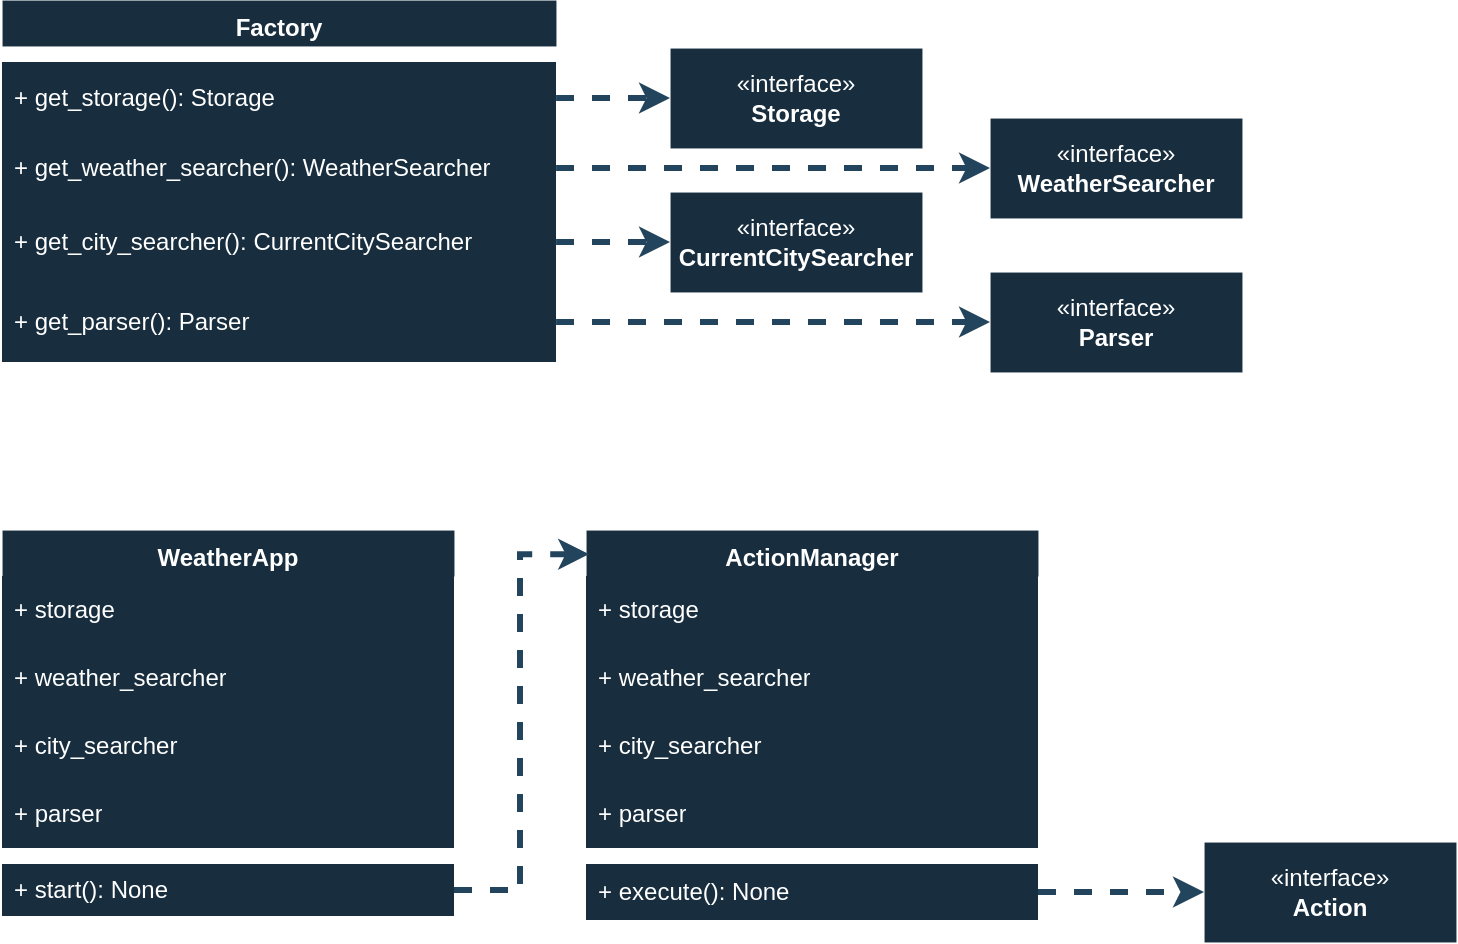 <mxfile version="22.1.18" type="github" pages="6">
  <diagram id="KuB1bS36A-H7sEzaAtx8" name="Classes_of_weather_app">
    <mxGraphModel dx="417" dy="943" grid="0" gridSize="10" guides="1" tooltips="1" connect="1" arrows="1" fold="1" page="0" pageScale="1" pageWidth="850" pageHeight="1100" math="0" shadow="0">
      <root>
        <mxCell id="0" />
        <mxCell id="1" parent="0" />
        <mxCell id="eSLVxl0qPu1PVSJZJWVA-12" value="WeatherApp" style="swimlane;fontStyle=1;align=center;verticalAlign=top;childLayout=stackLayout;horizontal=1;startSize=23;horizontalStack=0;resizeParent=1;resizeParentMax=0;resizeLast=0;collapsible=1;marginBottom=0;whiteSpace=wrap;html=1;labelBackgroundColor=none;fillColor=#182E3E;strokeColor=#FFFFFF;fontColor=#FFFFFF;strokeWidth=0;" parent="1" vertex="1">
          <mxGeometry x="1171" y="109" width="226" height="193" as="geometry" />
        </mxCell>
        <mxCell id="_VA2rDTQaevLmTOmm_wP-12" value="+ storage" style="text;strokeColor=none;fillColor=#182E3E;align=left;verticalAlign=middle;spacingLeft=4;spacingRight=4;overflow=hidden;rotatable=0;points=[[0,0.5],[1,0.5]];portConstraint=eastwest;whiteSpace=wrap;html=1;labelBackgroundColor=none;fontColor=#FFFFFF;" parent="eSLVxl0qPu1PVSJZJWVA-12" vertex="1">
          <mxGeometry y="23" width="226" height="34" as="geometry" />
        </mxCell>
        <mxCell id="_VA2rDTQaevLmTOmm_wP-15" value="+ weather_searcher" style="text;strokeColor=none;fillColor=#182E3E;align=left;verticalAlign=middle;spacingLeft=4;spacingRight=4;overflow=hidden;rotatable=0;points=[[0,0.5],[1,0.5]];portConstraint=eastwest;whiteSpace=wrap;html=1;labelBackgroundColor=none;fontColor=#FFFFFF;" parent="eSLVxl0qPu1PVSJZJWVA-12" vertex="1">
          <mxGeometry y="57" width="226" height="34" as="geometry" />
        </mxCell>
        <mxCell id="_VA2rDTQaevLmTOmm_wP-13" value="+ city_searcher" style="text;strokeColor=none;fillColor=#182E3E;align=left;verticalAlign=middle;spacingLeft=4;spacingRight=4;overflow=hidden;rotatable=0;points=[[0,0.5],[1,0.5]];portConstraint=eastwest;whiteSpace=wrap;html=1;labelBackgroundColor=none;fontColor=#FFFFFF;" parent="eSLVxl0qPu1PVSJZJWVA-12" vertex="1">
          <mxGeometry y="91" width="226" height="34" as="geometry" />
        </mxCell>
        <mxCell id="_VA2rDTQaevLmTOmm_wP-14" value="+ parser" style="text;strokeColor=none;fillColor=#182E3E;align=left;verticalAlign=middle;spacingLeft=4;spacingRight=4;overflow=hidden;rotatable=0;points=[[0,0.5],[1,0.5]];portConstraint=eastwest;whiteSpace=wrap;html=1;labelBackgroundColor=none;fontColor=#FFFFFF;" parent="eSLVxl0qPu1PVSJZJWVA-12" vertex="1">
          <mxGeometry y="125" width="226" height="34" as="geometry" />
        </mxCell>
        <mxCell id="eSLVxl0qPu1PVSJZJWVA-13" value="" style="line;strokeWidth=1;fillColor=#182E3E;align=left;verticalAlign=middle;spacingTop=-1;spacingLeft=3;spacingRight=3;rotatable=0;labelPosition=right;points=[];portConstraint=eastwest;strokeColor=#FFFFFF;labelBackgroundColor=none;fontColor=#FFFFFF;" parent="eSLVxl0qPu1PVSJZJWVA-12" vertex="1">
          <mxGeometry y="159" width="226" height="8" as="geometry" />
        </mxCell>
        <mxCell id="eSLVxl0qPu1PVSJZJWVA-15" value="+ start(): None" style="text;strokeColor=none;fillColor=#182E3E;align=left;verticalAlign=middle;spacingLeft=4;spacingRight=4;overflow=hidden;rotatable=0;points=[[0,0.5],[1,0.5]];portConstraint=eastwest;whiteSpace=wrap;html=1;labelBackgroundColor=none;fontColor=#FFFFFF;" parent="eSLVxl0qPu1PVSJZJWVA-12" vertex="1">
          <mxGeometry y="167" width="226" height="26" as="geometry" />
        </mxCell>
        <mxCell id="GuUx6wy-cn_m_5eSOaul-1" value="«interface»&lt;br&gt;&lt;b&gt;CurrentCitySearcher&lt;/b&gt;" style="html=1;whiteSpace=wrap;labelBackgroundColor=none;fillColor=#182E3E;strokeColor=#FFFFFF;fontColor=#FFFFFF;strokeWidth=0;" parent="1" vertex="1">
          <mxGeometry x="1505" y="-60" width="126" height="50" as="geometry" />
        </mxCell>
        <mxCell id="GuUx6wy-cn_m_5eSOaul-2" value="«interface»&lt;br&gt;&lt;b&gt;WeatherSearcher&lt;/b&gt;" style="html=1;whiteSpace=wrap;labelBackgroundColor=none;fillColor=#182E3E;strokeColor=#FFFFFF;fontColor=#FFFFFF;strokeWidth=0;" parent="1" vertex="1">
          <mxGeometry x="1665" y="-97" width="126" height="50" as="geometry" />
        </mxCell>
        <mxCell id="GuUx6wy-cn_m_5eSOaul-3" value="«interface»&lt;br&gt;&lt;b&gt;Storage&lt;/b&gt;" style="html=1;whiteSpace=wrap;labelBackgroundColor=none;fillColor=#182E3E;strokeColor=#FFFFFF;fontColor=#FFFFFF;strokeWidth=0;" parent="1" vertex="1">
          <mxGeometry x="1505" y="-132" width="126" height="50" as="geometry" />
        </mxCell>
        <mxCell id="GuUx6wy-cn_m_5eSOaul-16" style="edgeStyle=orthogonalEdgeStyle;rounded=0;orthogonalLoop=1;jettySize=auto;html=1;exitX=1;exitY=0.5;exitDx=0;exitDy=0;entryX=0;entryY=0.5;entryDx=0;entryDy=0;dashed=1;strokeWidth=3;strokeColor=#23445D;" parent="1" source="_VA2rDTQaevLmTOmm_wP-11" target="GuUx6wy-cn_m_5eSOaul-3" edge="1">
          <mxGeometry relative="1" as="geometry" />
        </mxCell>
        <mxCell id="GuUx6wy-cn_m_5eSOaul-17" style="edgeStyle=orthogonalEdgeStyle;rounded=0;orthogonalLoop=1;jettySize=auto;html=1;exitX=1;exitY=0.5;exitDx=0;exitDy=0;entryX=0;entryY=0.5;entryDx=0;entryDy=0;strokeColor=#23445D;dashed=1;strokeWidth=3;" parent="1" source="_VA2rDTQaevLmTOmm_wP-16" target="GuUx6wy-cn_m_5eSOaul-2" edge="1">
          <mxGeometry relative="1" as="geometry" />
        </mxCell>
        <mxCell id="A5em4rU-gxryMQRluAC--3" style="edgeStyle=orthogonalEdgeStyle;rounded=0;orthogonalLoop=1;jettySize=auto;html=1;exitX=1;exitY=0.5;exitDx=0;exitDy=0;entryX=0;entryY=0.5;entryDx=0;entryDy=0;dashed=1;strokeWidth=3;strokeColor=#23445D;" parent="1" source="_VA2rDTQaevLmTOmm_wP-19" target="A5em4rU-gxryMQRluAC--2" edge="1">
          <mxGeometry relative="1" as="geometry" />
        </mxCell>
        <mxCell id="GuUx6wy-cn_m_5eSOaul-7" value="ActionManager" style="swimlane;fontStyle=1;align=center;verticalAlign=top;childLayout=stackLayout;horizontal=1;startSize=23;horizontalStack=0;resizeParent=1;resizeParentMax=0;resizeLast=0;collapsible=1;marginBottom=0;whiteSpace=wrap;html=1;labelBackgroundColor=none;fillColor=#182E3E;strokeColor=#FFFFFF;fontColor=#FFFFFF;strokeWidth=0;" parent="1" vertex="1">
          <mxGeometry x="1463" y="109" width="226" height="195" as="geometry" />
        </mxCell>
        <mxCell id="GuUx6wy-cn_m_5eSOaul-8" value="+ storage" style="text;strokeColor=none;fillColor=#182E3E;align=left;verticalAlign=middle;spacingLeft=4;spacingRight=4;overflow=hidden;rotatable=0;points=[[0,0.5],[1,0.5]];portConstraint=eastwest;whiteSpace=wrap;html=1;labelBackgroundColor=none;fontColor=#FFFFFF;" parent="GuUx6wy-cn_m_5eSOaul-7" vertex="1">
          <mxGeometry y="23" width="226" height="34" as="geometry" />
        </mxCell>
        <mxCell id="GuUx6wy-cn_m_5eSOaul-9" value="+ weather_searcher" style="text;strokeColor=none;fillColor=#182E3E;align=left;verticalAlign=middle;spacingLeft=4;spacingRight=4;overflow=hidden;rotatable=0;points=[[0,0.5],[1,0.5]];portConstraint=eastwest;whiteSpace=wrap;html=1;labelBackgroundColor=none;fontColor=#FFFFFF;" parent="GuUx6wy-cn_m_5eSOaul-7" vertex="1">
          <mxGeometry y="57" width="226" height="34" as="geometry" />
        </mxCell>
        <mxCell id="GuUx6wy-cn_m_5eSOaul-10" value="+ city_searcher" style="text;strokeColor=none;fillColor=#182E3E;align=left;verticalAlign=middle;spacingLeft=4;spacingRight=4;overflow=hidden;rotatable=0;points=[[0,0.5],[1,0.5]];portConstraint=eastwest;whiteSpace=wrap;html=1;labelBackgroundColor=none;fontColor=#FFFFFF;" parent="GuUx6wy-cn_m_5eSOaul-7" vertex="1">
          <mxGeometry y="91" width="226" height="34" as="geometry" />
        </mxCell>
        <mxCell id="A5em4rU-gxryMQRluAC--1" value="+ parser" style="text;strokeColor=none;fillColor=#182E3E;align=left;verticalAlign=middle;spacingLeft=4;spacingRight=4;overflow=hidden;rotatable=0;points=[[0,0.5],[1,0.5]];portConstraint=eastwest;whiteSpace=wrap;html=1;labelBackgroundColor=none;fontColor=#FFFFFF;" parent="GuUx6wy-cn_m_5eSOaul-7" vertex="1">
          <mxGeometry y="125" width="226" height="34" as="geometry" />
        </mxCell>
        <mxCell id="GuUx6wy-cn_m_5eSOaul-12" value="" style="line;strokeWidth=1;fillColor=#182E3E;align=left;verticalAlign=middle;spacingTop=-1;spacingLeft=3;spacingRight=3;rotatable=0;labelPosition=right;points=[];portConstraint=eastwest;strokeColor=#FFFFFF;labelBackgroundColor=none;fontColor=#FFFFFF;" parent="GuUx6wy-cn_m_5eSOaul-7" vertex="1">
          <mxGeometry y="159" width="226" height="8" as="geometry" />
        </mxCell>
        <mxCell id="GuUx6wy-cn_m_5eSOaul-13" value="+ execute(): None" style="text;strokeColor=none;fillColor=#182E3E;align=left;verticalAlign=middle;spacingLeft=4;spacingRight=4;overflow=hidden;rotatable=0;points=[[0,0.5],[1,0.5]];portConstraint=eastwest;whiteSpace=wrap;html=1;labelBackgroundColor=none;fontColor=#FFFFFF;" parent="GuUx6wy-cn_m_5eSOaul-7" vertex="1">
          <mxGeometry y="167" width="226" height="28" as="geometry" />
        </mxCell>
        <mxCell id="GuUx6wy-cn_m_5eSOaul-14" style="edgeStyle=orthogonalEdgeStyle;rounded=0;orthogonalLoop=1;jettySize=auto;html=1;exitX=1;exitY=0.5;exitDx=0;exitDy=0;entryX=0.007;entryY=0.062;entryDx=0;entryDy=0;entryPerimeter=0;dashed=1;strokeWidth=3;strokeColor=#23445D;" parent="1" source="eSLVxl0qPu1PVSJZJWVA-15" target="GuUx6wy-cn_m_5eSOaul-7" edge="1">
          <mxGeometry relative="1" as="geometry">
            <mxPoint x="1397" y="149" as="sourcePoint" />
          </mxGeometry>
        </mxCell>
        <mxCell id="GuUx6wy-cn_m_5eSOaul-18" style="edgeStyle=orthogonalEdgeStyle;rounded=0;orthogonalLoop=1;jettySize=auto;html=1;exitX=1;exitY=0.5;exitDx=0;exitDy=0;entryX=0;entryY=0.5;entryDx=0;entryDy=0;strokeColor=#23445D;dashed=1;strokeWidth=3;" parent="1" source="_VA2rDTQaevLmTOmm_wP-17" target="GuUx6wy-cn_m_5eSOaul-1" edge="1">
          <mxGeometry relative="1" as="geometry" />
        </mxCell>
        <mxCell id="A5em4rU-gxryMQRluAC--2" value="«interface»&lt;br&gt;&lt;b&gt;Parser&lt;/b&gt;" style="html=1;whiteSpace=wrap;labelBackgroundColor=none;fillColor=#182E3E;strokeColor=#FFFFFF;fontColor=#FFFFFF;strokeWidth=0;" parent="1" vertex="1">
          <mxGeometry x="1665" y="-20" width="126" height="50" as="geometry" />
        </mxCell>
        <mxCell id="_VA2rDTQaevLmTOmm_wP-8" value="Factory" style="swimlane;fontStyle=1;align=center;verticalAlign=top;childLayout=stackLayout;horizontal=1;startSize=23;horizontalStack=0;resizeParent=1;resizeParentMax=0;resizeLast=0;collapsible=1;marginBottom=0;whiteSpace=wrap;html=1;labelBackgroundColor=none;fillColor=#182E3E;strokeColor=#FFFFFF;fontColor=#FFFFFF;strokeWidth=0;" parent="1" vertex="1">
          <mxGeometry x="1171" y="-156" width="277" height="181" as="geometry" />
        </mxCell>
        <mxCell id="_VA2rDTQaevLmTOmm_wP-10" value="" style="line;strokeWidth=1;fillColor=#182E3E;align=left;verticalAlign=middle;spacingTop=-1;spacingLeft=3;spacingRight=3;rotatable=0;labelPosition=right;points=[];portConstraint=eastwest;strokeColor=#FFFFFF;labelBackgroundColor=none;fontColor=#FFFFFF;" parent="_VA2rDTQaevLmTOmm_wP-8" vertex="1">
          <mxGeometry y="23" width="277" height="8" as="geometry" />
        </mxCell>
        <mxCell id="_VA2rDTQaevLmTOmm_wP-11" value="+ get_storage(): Storage" style="text;strokeColor=none;fillColor=#182E3E;align=left;verticalAlign=middle;spacingLeft=4;spacingRight=4;overflow=hidden;rotatable=0;points=[[0,0.5],[1,0.5]];portConstraint=eastwest;whiteSpace=wrap;html=1;labelBackgroundColor=none;fontColor=#FFFFFF;" parent="_VA2rDTQaevLmTOmm_wP-8" vertex="1">
          <mxGeometry y="31" width="277" height="36" as="geometry" />
        </mxCell>
        <mxCell id="_VA2rDTQaevLmTOmm_wP-16" value="+ get_weather_searcher(): WeatherSearcher" style="text;strokeColor=none;fillColor=#182E3E;align=left;verticalAlign=middle;spacingLeft=4;spacingRight=4;overflow=hidden;rotatable=0;points=[[0,0.5],[1,0.5]];portConstraint=eastwest;whiteSpace=wrap;html=1;labelBackgroundColor=none;fontColor=#FFFFFF;" parent="_VA2rDTQaevLmTOmm_wP-8" vertex="1">
          <mxGeometry y="67" width="277" height="34" as="geometry" />
        </mxCell>
        <mxCell id="_VA2rDTQaevLmTOmm_wP-17" value="+ get_city_searcher():&amp;nbsp;&lt;span style=&quot;border-color: var(--border-color); text-align: center;&quot;&gt;CurrentCitySearcher&lt;/span&gt;" style="text;strokeColor=none;fillColor=#182E3E;align=left;verticalAlign=middle;spacingLeft=4;spacingRight=4;overflow=hidden;rotatable=0;points=[[0,0.5],[1,0.5]];portConstraint=eastwest;whiteSpace=wrap;html=1;labelBackgroundColor=none;fontColor=#FFFFFF;" parent="_VA2rDTQaevLmTOmm_wP-8" vertex="1">
          <mxGeometry y="101" width="277" height="40" as="geometry" />
        </mxCell>
        <mxCell id="_VA2rDTQaevLmTOmm_wP-19" value="+ get_parser(): Parser" style="text;strokeColor=none;fillColor=#182E3E;align=left;verticalAlign=middle;spacingLeft=4;spacingRight=4;overflow=hidden;rotatable=0;points=[[0,0.5],[1,0.5]];portConstraint=eastwest;whiteSpace=wrap;html=1;labelBackgroundColor=none;fontColor=#FFFFFF;" parent="_VA2rDTQaevLmTOmm_wP-8" vertex="1">
          <mxGeometry y="141" width="277" height="40" as="geometry" />
        </mxCell>
        <mxCell id="_VA2rDTQaevLmTOmm_wP-38" value="«interface»&lt;br&gt;&lt;b&gt;Action&lt;br&gt;&lt;/b&gt;" style="html=1;whiteSpace=wrap;labelBackgroundColor=none;fillColor=#182E3E;strokeColor=#FFFFFF;fontColor=#FFFFFF;strokeWidth=0;" parent="1" vertex="1">
          <mxGeometry x="1772" y="265" width="126" height="50" as="geometry" />
        </mxCell>
        <mxCell id="_VA2rDTQaevLmTOmm_wP-39" style="edgeStyle=orthogonalEdgeStyle;rounded=0;orthogonalLoop=1;jettySize=auto;html=1;exitX=1;exitY=0.5;exitDx=0;exitDy=0;entryX=0;entryY=0.5;entryDx=0;entryDy=0;strokeWidth=3;dashed=1;strokeColor=#23445D;" parent="1" source="GuUx6wy-cn_m_5eSOaul-13" target="_VA2rDTQaevLmTOmm_wP-38" edge="1">
          <mxGeometry relative="1" as="geometry" />
        </mxCell>
      </root>
    </mxGraphModel>
  </diagram>
  <diagram id="hnt1h5bakD2cPd0NnXvq" name="Interface &lt;Storage&gt;">
    <mxGraphModel dx="695" dy="310" grid="0" gridSize="10" guides="1" tooltips="1" connect="1" arrows="1" fold="1" page="0" pageScale="1" pageWidth="850" pageHeight="1100" background="none" math="0" shadow="0">
      <root>
        <mxCell id="0" />
        <mxCell id="1" parent="0" />
        <mxCell id="kvtTt2-w8_LF4s69XJZH-1" value="«interface»&lt;br&gt;&lt;b&gt;Storage&lt;/b&gt;" style="html=1;whiteSpace=wrap;labelBackgroundColor=none;fillColor=#182E3E;strokeColor=#FFFFFF;fontColor=#FFFFFF;strokeWidth=0;" parent="1" vertex="1">
          <mxGeometry x="433" y="160" width="110" height="50" as="geometry" />
        </mxCell>
        <mxCell id="kvtTt2-w8_LF4s69XJZH-2" style="edgeStyle=orthogonalEdgeStyle;rounded=0;orthogonalLoop=1;jettySize=auto;html=1;exitX=0.5;exitY=0;exitDx=0;exitDy=0;entryX=0;entryY=0.5;entryDx=0;entryDy=0;endArrow=classic;endFill=1;dashed=1;labelBackgroundColor=none;strokeColor=#23445D;fontColor=default;strokeWidth=3;" parent="1" source="kvtTt2-w8_LF4s69XJZH-3" target="kvtTt2-w8_LF4s69XJZH-1" edge="1">
          <mxGeometry relative="1" as="geometry" />
        </mxCell>
        <mxCell id="kvtTt2-w8_LF4s69XJZH-3" value="JsonStorage" style="swimlane;fontStyle=1;align=center;verticalAlign=top;childLayout=stackLayout;horizontal=1;startSize=26;horizontalStack=0;resizeParent=1;resizeParentMax=0;resizeLast=0;collapsible=1;marginBottom=0;whiteSpace=wrap;html=1;labelBackgroundColor=none;fillColor=#182E3E;strokeColor=#FFFFFF;fontColor=#FFFFFF;strokeWidth=0;" parent="1" vertex="1">
          <mxGeometry x="310" y="260" width="160" height="112" as="geometry" />
        </mxCell>
        <mxCell id="kvtTt2-w8_LF4s69XJZH-4" value="" style="line;strokeWidth=1;fillColor=none;align=left;verticalAlign=middle;spacingTop=-1;spacingLeft=3;spacingRight=3;rotatable=0;labelPosition=right;points=[];portConstraint=eastwest;strokeColor=#FFFFFF;labelBackgroundColor=none;fontColor=#FFFFFF;" parent="kvtTt2-w8_LF4s69XJZH-3" vertex="1">
          <mxGeometry y="26" width="160" height="8" as="geometry" />
        </mxCell>
        <mxCell id="kvtTt2-w8_LF4s69XJZH-5" value="+ save(dict): None" style="text;strokeColor=none;fillColor=#182E3E;align=left;verticalAlign=top;spacingLeft=4;spacingRight=4;overflow=hidden;rotatable=0;points=[[0,0.5],[1,0.5]];portConstraint=eastwest;whiteSpace=wrap;html=1;labelBackgroundColor=none;fontColor=#FFFFFF;" parent="kvtTt2-w8_LF4s69XJZH-3" vertex="1">
          <mxGeometry y="34" width="160" height="26" as="geometry" />
        </mxCell>
        <mxCell id="kvtTt2-w8_LF4s69XJZH-6" value="+ get_last_n(int): dict" style="text;strokeColor=none;fillColor=#182E3E;align=left;verticalAlign=top;spacingLeft=4;spacingRight=4;overflow=hidden;rotatable=0;points=[[0,0.5],[1,0.5]];portConstraint=eastwest;whiteSpace=wrap;html=1;labelBackgroundColor=none;fontColor=#FFFFFF;" parent="kvtTt2-w8_LF4s69XJZH-3" vertex="1">
          <mxGeometry y="60" width="160" height="26" as="geometry" />
        </mxCell>
        <mxCell id="kvtTt2-w8_LF4s69XJZH-7" value="+ delete(): None" style="text;strokeColor=none;fillColor=#182E3E;align=left;verticalAlign=top;spacingLeft=4;spacingRight=4;overflow=hidden;rotatable=0;points=[[0,0.5],[1,0.5]];portConstraint=eastwest;whiteSpace=wrap;html=1;labelBackgroundColor=none;fontColor=#FFFFFF;" parent="kvtTt2-w8_LF4s69XJZH-3" vertex="1">
          <mxGeometry y="86" width="160" height="26" as="geometry" />
        </mxCell>
        <mxCell id="kvtTt2-w8_LF4s69XJZH-8" style="edgeStyle=orthogonalEdgeStyle;rounded=0;orthogonalLoop=1;jettySize=auto;html=1;exitX=0.5;exitY=0;exitDx=0;exitDy=0;entryX=1;entryY=0.5;entryDx=0;entryDy=0;dashed=1;endArrow=classic;endFill=1;labelBackgroundColor=none;strokeColor=#23445D;fontColor=default;strokeWidth=3;" parent="1" source="kvtTt2-w8_LF4s69XJZH-9" target="kvtTt2-w8_LF4s69XJZH-1" edge="1">
          <mxGeometry relative="1" as="geometry" />
        </mxCell>
        <mxCell id="kvtTt2-w8_LF4s69XJZH-9" value="SQLiteStorage" style="swimlane;fontStyle=1;align=center;verticalAlign=top;childLayout=stackLayout;horizontal=1;startSize=26;horizontalStack=0;resizeParent=1;resizeParentMax=0;resizeLast=0;collapsible=1;marginBottom=0;whiteSpace=wrap;html=1;labelBackgroundColor=none;fillColor=#182E3E;strokeColor=#FFFFFF;fontColor=#FFFFFF;strokeWidth=0;" parent="1" vertex="1">
          <mxGeometry x="508" y="260" width="160" height="112" as="geometry" />
        </mxCell>
        <mxCell id="kvtTt2-w8_LF4s69XJZH-10" value="" style="line;strokeWidth=1;fillColor=none;align=left;verticalAlign=middle;spacingTop=-1;spacingLeft=3;spacingRight=3;rotatable=0;labelPosition=right;points=[];portConstraint=eastwest;strokeColor=#FFFFFF;labelBackgroundColor=none;fontColor=#FFFFFF;" parent="kvtTt2-w8_LF4s69XJZH-9" vertex="1">
          <mxGeometry y="26" width="160" height="8" as="geometry" />
        </mxCell>
        <mxCell id="kvtTt2-w8_LF4s69XJZH-11" value="+ save(dict): None" style="text;strokeColor=none;fillColor=#182E3E;align=left;verticalAlign=top;spacingLeft=4;spacingRight=4;overflow=hidden;rotatable=0;points=[[0,0.5],[1,0.5]];portConstraint=eastwest;whiteSpace=wrap;html=1;labelBackgroundColor=none;fontColor=#FFFFFF;" parent="kvtTt2-w8_LF4s69XJZH-9" vertex="1">
          <mxGeometry y="34" width="160" height="26" as="geometry" />
        </mxCell>
        <mxCell id="kvtTt2-w8_LF4s69XJZH-12" value="+ get_last_n(int): dict" style="text;strokeColor=none;fillColor=#182E3E;align=left;verticalAlign=top;spacingLeft=4;spacingRight=4;overflow=hidden;rotatable=0;points=[[0,0.5],[1,0.5]];portConstraint=eastwest;whiteSpace=wrap;html=1;labelBackgroundColor=none;fontColor=#FFFFFF;" parent="kvtTt2-w8_LF4s69XJZH-9" vertex="1">
          <mxGeometry y="60" width="160" height="26" as="geometry" />
        </mxCell>
        <mxCell id="kvtTt2-w8_LF4s69XJZH-13" value="+ delete(): None" style="text;strokeColor=none;fillColor=#182E3E;align=left;verticalAlign=top;spacingLeft=4;spacingRight=4;overflow=hidden;rotatable=0;points=[[0,0.5],[1,0.5]];portConstraint=eastwest;whiteSpace=wrap;html=1;labelBackgroundColor=none;fontColor=#FFFFFF;" parent="kvtTt2-w8_LF4s69XJZH-9" vertex="1">
          <mxGeometry y="86" width="160" height="26" as="geometry" />
        </mxCell>
      </root>
    </mxGraphModel>
  </diagram>
  <diagram name="Interface &lt;WeatherSearcher&gt;" id="sW_LmD3IlPghUaooZ1r7">
    <mxGraphModel dx="295" dy="310" grid="0" gridSize="10" guides="1" tooltips="1" connect="1" arrows="1" fold="1" page="0" pageScale="1" pageWidth="850" pageHeight="1100" math="0" shadow="0">
      <root>
        <mxCell id="K2cvi7kBjHjSNNujd4GC-0" />
        <mxCell id="K2cvi7kBjHjSNNujd4GC-1" parent="K2cvi7kBjHjSNNujd4GC-0" />
        <mxCell id="K2cvi7kBjHjSNNujd4GC-2" value="«interface»&lt;br&gt;&lt;b&gt;WeatherSearcher&lt;/b&gt;" style="html=1;whiteSpace=wrap;labelBackgroundColor=none;fillColor=#182E3E;strokeColor=#FFFFFF;fontColor=#FFFFFF;strokeWidth=0;" parent="K2cvi7kBjHjSNNujd4GC-1" vertex="1">
          <mxGeometry x="648.5" y="353" width="135" height="50" as="geometry" />
        </mxCell>
        <mxCell id="K2cvi7kBjHjSNNujd4GC-3" style="edgeStyle=orthogonalEdgeStyle;rounded=0;orthogonalLoop=1;jettySize=auto;html=1;exitX=0.5;exitY=0;exitDx=0;exitDy=0;entryX=0;entryY=0.5;entryDx=0;entryDy=0;endArrow=classic;endFill=1;dashed=1;labelBackgroundColor=none;strokeColor=#23445D;fontColor=default;strokeWidth=3;" parent="K2cvi7kBjHjSNNujd4GC-1" source="K2cvi7kBjHjSNNujd4GC-4" target="K2cvi7kBjHjSNNujd4GC-2" edge="1">
          <mxGeometry relative="1" as="geometry" />
        </mxCell>
        <mxCell id="K2cvi7kBjHjSNNujd4GC-4" value="OpenWeatherAPISearcher" style="swimlane;fontStyle=1;align=center;verticalAlign=top;childLayout=stackLayout;horizontal=1;startSize=26;horizontalStack=0;resizeParent=1;resizeParentMax=0;resizeLast=0;collapsible=1;marginBottom=0;whiteSpace=wrap;html=1;labelBackgroundColor=none;fillColor=#182E3E;strokeColor=#FFFFFF;fontColor=#FFFFFF;strokeWidth=0;" parent="K2cvi7kBjHjSNNujd4GC-1" vertex="1">
          <mxGeometry x="471" y="449" width="242" height="60" as="geometry" />
        </mxCell>
        <mxCell id="K2cvi7kBjHjSNNujd4GC-5" value="" style="line;strokeWidth=1;fillColor=none;align=left;verticalAlign=middle;spacingTop=-1;spacingLeft=3;spacingRight=3;rotatable=0;labelPosition=right;points=[];portConstraint=eastwest;strokeColor=#FFFFFF;labelBackgroundColor=none;fontColor=#FFFFFF;" parent="K2cvi7kBjHjSNNujd4GC-4" vertex="1">
          <mxGeometry y="26" width="242" height="8" as="geometry" />
        </mxCell>
        <mxCell id="K2cvi7kBjHjSNNujd4GC-6" value="+&amp;nbsp;get_weather&lt;span style=&quot;background-color: initial;&quot;&gt;(location: str): dict[str, str]&lt;/span&gt;" style="text;strokeColor=none;fillColor=#182E3E;align=left;verticalAlign=top;spacingLeft=4;spacingRight=4;overflow=hidden;rotatable=0;points=[[0,0.5],[1,0.5]];portConstraint=eastwest;whiteSpace=wrap;html=1;labelBackgroundColor=none;fontColor=#FFFFFF;" parent="K2cvi7kBjHjSNNujd4GC-4" vertex="1">
          <mxGeometry y="34" width="242" height="26" as="geometry" />
        </mxCell>
      </root>
    </mxGraphModel>
  </diagram>
  <diagram id="25jPfh1-WaThO1xOqf6X" name="Interface &lt;CurrentCitySearcher&gt;">
    <mxGraphModel dx="180" dy="259" grid="0" gridSize="10" guides="1" tooltips="1" connect="1" arrows="1" fold="1" page="0" pageScale="1" pageWidth="850" pageHeight="1100" math="0" shadow="0">
      <root>
        <mxCell id="0" />
        <mxCell id="1" parent="0" />
        <mxCell id="ydDEufsmRe__Kcvfg0aD-1" value="«interface»&lt;br&gt;&lt;b&gt;CurrentCitySearcher&lt;/b&gt;" style="html=1;whiteSpace=wrap;labelBackgroundColor=none;fillColor=#182E3E;strokeColor=#FFFFFF;fontColor=#FFFFFF;strokeWidth=0;" parent="1" vertex="1">
          <mxGeometry x="648.5" y="353" width="135" height="50" as="geometry" />
        </mxCell>
        <mxCell id="ydDEufsmRe__Kcvfg0aD-2" style="edgeStyle=orthogonalEdgeStyle;rounded=0;orthogonalLoop=1;jettySize=auto;html=1;exitX=0.5;exitY=0;exitDx=0;exitDy=0;entryX=0;entryY=0.5;entryDx=0;entryDy=0;endArrow=classic;endFill=1;dashed=1;labelBackgroundColor=none;strokeColor=#23445D;fontColor=default;strokeWidth=3;" parent="1" source="ydDEufsmRe__Kcvfg0aD-3" target="ydDEufsmRe__Kcvfg0aD-1" edge="1">
          <mxGeometry relative="1" as="geometry" />
        </mxCell>
        <mxCell id="ydDEufsmRe__Kcvfg0aD-3" value="GeocoderSearcher" style="swimlane;fontStyle=1;align=center;verticalAlign=top;childLayout=stackLayout;horizontal=1;startSize=26;horizontalStack=0;resizeParent=1;resizeParentMax=0;resizeLast=0;collapsible=1;marginBottom=0;whiteSpace=wrap;html=1;labelBackgroundColor=none;fillColor=#182E3E;strokeColor=#FFFFFF;fontColor=#FFFFFF;strokeWidth=0;" parent="1" vertex="1">
          <mxGeometry x="536" y="453" width="146" height="60" as="geometry" />
        </mxCell>
        <mxCell id="ydDEufsmRe__Kcvfg0aD-4" value="" style="line;strokeWidth=1;fillColor=none;align=left;verticalAlign=middle;spacingTop=-1;spacingLeft=3;spacingRight=3;rotatable=0;labelPosition=right;points=[];portConstraint=eastwest;strokeColor=#FFFFFF;labelBackgroundColor=none;fontColor=#FFFFFF;" parent="ydDEufsmRe__Kcvfg0aD-3" vertex="1">
          <mxGeometry y="26" width="146" height="8" as="geometry" />
        </mxCell>
        <mxCell id="ydDEufsmRe__Kcvfg0aD-5" value="+ get_current_city(): str" style="text;strokeColor=none;fillColor=#182E3E;align=left;verticalAlign=top;spacingLeft=4;spacingRight=4;overflow=hidden;rotatable=0;points=[[0,0.5],[1,0.5]];portConstraint=eastwest;whiteSpace=wrap;html=1;labelBackgroundColor=none;fontColor=#FFFFFF;" parent="ydDEufsmRe__Kcvfg0aD-3" vertex="1">
          <mxGeometry y="34" width="146" height="26" as="geometry" />
        </mxCell>
        <mxCell id="ydDEufsmRe__Kcvfg0aD-6" style="edgeStyle=orthogonalEdgeStyle;rounded=0;orthogonalLoop=1;jettySize=auto;html=1;exitX=0.5;exitY=0;exitDx=0;exitDy=0;entryX=1;entryY=0.5;entryDx=0;entryDy=0;dashed=1;endArrow=classic;endFill=1;labelBackgroundColor=none;strokeColor=#23445D;fontColor=default;strokeWidth=3;" parent="1" source="ydDEufsmRe__Kcvfg0aD-7" target="ydDEufsmRe__Kcvfg0aD-1" edge="1">
          <mxGeometry relative="1" as="geometry" />
        </mxCell>
        <mxCell id="ydDEufsmRe__Kcvfg0aD-7" value="IpInfoSearcher" style="swimlane;fontStyle=1;align=center;verticalAlign=top;childLayout=stackLayout;horizontal=1;startSize=26;horizontalStack=0;resizeParent=1;resizeParentMax=0;resizeLast=0;collapsible=1;marginBottom=0;whiteSpace=wrap;html=1;labelBackgroundColor=none;fillColor=#182E3E;strokeColor=#FFFFFF;fontColor=#FFFFFF;strokeWidth=0;" parent="1" vertex="1">
          <mxGeometry x="751" y="453" width="146" height="60" as="geometry" />
        </mxCell>
        <mxCell id="ydDEufsmRe__Kcvfg0aD-8" value="" style="line;strokeWidth=1;fillColor=none;align=left;verticalAlign=middle;spacingTop=-1;spacingLeft=3;spacingRight=3;rotatable=0;labelPosition=right;points=[];portConstraint=eastwest;strokeColor=#FFFFFF;labelBackgroundColor=none;fontColor=#FFFFFF;" parent="ydDEufsmRe__Kcvfg0aD-7" vertex="1">
          <mxGeometry y="26" width="146" height="8" as="geometry" />
        </mxCell>
        <mxCell id="ydDEufsmRe__Kcvfg0aD-9" value="+ get_current_city(): str" style="text;strokeColor=none;fillColor=#182E3E;align=left;verticalAlign=top;spacingLeft=4;spacingRight=4;overflow=hidden;rotatable=0;points=[[0,0.5],[1,0.5]];portConstraint=eastwest;whiteSpace=wrap;html=1;labelBackgroundColor=none;fontColor=#FFFFFF;" parent="ydDEufsmRe__Kcvfg0aD-7" vertex="1">
          <mxGeometry y="34" width="146" height="26" as="geometry" />
        </mxCell>
      </root>
    </mxGraphModel>
  </diagram>
  <diagram name="Interface &lt;Parser&gt;" id="BfGsyNU6PbFIFh0qqEkw">
    <mxGraphModel dx="811" dy="362" grid="0" gridSize="10" guides="1" tooltips="1" connect="1" arrows="1" fold="1" page="0" pageScale="1" pageWidth="850" pageHeight="1100" math="0" shadow="0">
      <root>
        <mxCell id="Z1gJ3iUXgxVcyMqIXUB3-0" />
        <mxCell id="Z1gJ3iUXgxVcyMqIXUB3-1" parent="Z1gJ3iUXgxVcyMqIXUB3-0" />
        <mxCell id="Z1gJ3iUXgxVcyMqIXUB3-2" value="«interface»&lt;br&gt;&lt;b&gt;Parser&lt;/b&gt;" style="html=1;whiteSpace=wrap;labelBackgroundColor=none;fillColor=#182E3E;strokeColor=#FFFFFF;fontColor=#FFFFFF;strokeWidth=0;" parent="Z1gJ3iUXgxVcyMqIXUB3-1" vertex="1">
          <mxGeometry x="648.5" y="353" width="135" height="50" as="geometry" />
        </mxCell>
        <mxCell id="Z1gJ3iUXgxVcyMqIXUB3-3" style="edgeStyle=orthogonalEdgeStyle;rounded=0;orthogonalLoop=1;jettySize=auto;html=1;exitX=0.5;exitY=0;exitDx=0;exitDy=0;entryX=0;entryY=0.5;entryDx=0;entryDy=0;endArrow=classic;endFill=1;dashed=1;labelBackgroundColor=none;strokeColor=#23445D;fontColor=default;strokeWidth=3;" parent="Z1gJ3iUXgxVcyMqIXUB3-1" source="Z1gJ3iUXgxVcyMqIXUB3-4" target="Z1gJ3iUXgxVcyMqIXUB3-2" edge="1">
          <mxGeometry relative="1" as="geometry" />
        </mxCell>
        <mxCell id="Z1gJ3iUXgxVcyMqIXUB3-4" value="StandardParser" style="swimlane;fontStyle=1;align=center;verticalAlign=top;childLayout=stackLayout;horizontal=1;startSize=26;horizontalStack=0;resizeParent=1;resizeParentMax=0;resizeLast=0;collapsible=1;marginBottom=0;whiteSpace=wrap;html=1;labelBackgroundColor=none;fillColor=#182E3E;strokeColor=#FFFFFF;fontColor=#FFFFFF;strokeWidth=0;" parent="Z1gJ3iUXgxVcyMqIXUB3-1" vertex="1">
          <mxGeometry x="308" y="449" width="494" height="106" as="geometry" />
        </mxCell>
        <mxCell id="Z1gJ3iUXgxVcyMqIXUB3-5" value="" style="line;strokeWidth=1;fillColor=none;align=left;verticalAlign=middle;spacingTop=-1;spacingLeft=3;spacingRight=3;rotatable=0;labelPosition=right;points=[];portConstraint=eastwest;strokeColor=#FFFFFF;labelBackgroundColor=none;fontColor=#FFFFFF;" parent="Z1gJ3iUXgxVcyMqIXUB3-4" vertex="1">
          <mxGeometry y="26" width="494" height="8" as="geometry" />
        </mxCell>
        <mxCell id="Z1gJ3iUXgxVcyMqIXUB3-6" value="+ parsing_weather_data_from_request(weather_data: dict[str, Any]): WeatherInformation" style="text;strokeColor=none;fillColor=#182E3E;align=left;verticalAlign=top;spacingLeft=4;spacingRight=4;overflow=hidden;rotatable=0;points=[[0,0.5],[1,0.5]];portConstraint=eastwest;whiteSpace=wrap;html=1;labelBackgroundColor=none;fontColor=#FFFFFF;" parent="Z1gJ3iUXgxVcyMqIXUB3-4" vertex="1">
          <mxGeometry y="34" width="494" height="36" as="geometry" />
        </mxCell>
        <mxCell id="egUCoTLvSnmNWRHnLiFe-0" value="+ formoting_data_from_storage(weather_data: dict[str, Any]): WeatherInformation" style="text;strokeColor=none;fillColor=#182E3E;align=left;verticalAlign=top;spacingLeft=4;spacingRight=4;overflow=hidden;rotatable=0;points=[[0,0.5],[1,0.5]];portConstraint=eastwest;whiteSpace=wrap;html=1;labelBackgroundColor=none;fontColor=#FFFFFF;" vertex="1" parent="Z1gJ3iUXgxVcyMqIXUB3-4">
          <mxGeometry y="70" width="494" height="36" as="geometry" />
        </mxCell>
      </root>
    </mxGraphModel>
  </diagram>
  <diagram name="Interface &lt;Action&gt;" id="NI0KqZ9Qn-q1J6L5gaSs">
    <mxGraphModel dx="936" dy="418" grid="0" gridSize="10" guides="1" tooltips="1" connect="1" arrows="1" fold="1" page="0" pageScale="1" pageWidth="850" pageHeight="1100" math="0" shadow="0">
      <root>
        <mxCell id="grG2TUP6doQ9URSZsjct-0" />
        <mxCell id="grG2TUP6doQ9URSZsjct-1" parent="grG2TUP6doQ9URSZsjct-0" />
        <mxCell id="grG2TUP6doQ9URSZsjct-2" value="«interface»&lt;br&gt;&lt;b&gt;Action&lt;/b&gt;" style="html=1;whiteSpace=wrap;labelBackgroundColor=none;fillColor=#182E3E;strokeColor=#FFFFFF;fontColor=#FFFFFF;strokeWidth=0;" parent="grG2TUP6doQ9URSZsjct-1" vertex="1">
          <mxGeometry x="682" y="355" width="135" height="50" as="geometry" />
        </mxCell>
        <mxCell id="grG2TUP6doQ9URSZsjct-3" style="edgeStyle=orthogonalEdgeStyle;rounded=0;orthogonalLoop=1;jettySize=auto;html=1;exitX=0.5;exitY=0;exitDx=0;exitDy=0;entryX=0;entryY=0.5;entryDx=0;entryDy=0;endArrow=classic;endFill=1;dashed=1;labelBackgroundColor=none;strokeColor=#23445D;fontColor=default;strokeWidth=3;" parent="grG2TUP6doQ9URSZsjct-1" source="o6WHJ_3aJRozqowdEoch-0" target="grG2TUP6doQ9URSZsjct-2" edge="1">
          <mxGeometry relative="1" as="geometry">
            <mxPoint x="609" y="453" as="sourcePoint" />
          </mxGeometry>
        </mxCell>
        <mxCell id="grG2TUP6doQ9URSZsjct-7" style="edgeStyle=orthogonalEdgeStyle;rounded=0;orthogonalLoop=1;jettySize=auto;html=1;exitX=0.5;exitY=0;exitDx=0;exitDy=0;entryX=0.25;entryY=1;entryDx=0;entryDy=0;dashed=1;endArrow=classic;endFill=1;labelBackgroundColor=none;strokeColor=#23445D;fontColor=default;strokeWidth=3;" parent="grG2TUP6doQ9URSZsjct-1" source="o6WHJ_3aJRozqowdEoch-4" target="grG2TUP6doQ9URSZsjct-2" edge="1">
          <mxGeometry relative="1" as="geometry">
            <mxPoint x="824" y="453" as="sourcePoint" />
            <Array as="points">
              <mxPoint x="624" y="478" />
              <mxPoint x="716" y="478" />
            </Array>
          </mxGeometry>
        </mxCell>
        <mxCell id="o6WHJ_3aJRozqowdEoch-0" value="GetWeatherInMyLoctionAction" style="swimlane;fontStyle=1;align=center;verticalAlign=top;childLayout=stackLayout;horizontal=1;startSize=26;horizontalStack=0;resizeParent=1;resizeParentMax=0;resizeLast=0;collapsible=1;marginBottom=0;whiteSpace=wrap;html=1;labelBackgroundColor=none;fillColor=#182E3E;strokeColor=#FFFFFF;fontColor=#FFFFFF;strokeWidth=0;" vertex="1" parent="grG2TUP6doQ9URSZsjct-1">
          <mxGeometry x="391" y="451.5" width="202" height="63" as="geometry" />
        </mxCell>
        <mxCell id="o6WHJ_3aJRozqowdEoch-1" value="" style="line;strokeWidth=1;fillColor=none;align=left;verticalAlign=middle;spacingTop=-1;spacingLeft=3;spacingRight=3;rotatable=0;labelPosition=right;points=[];portConstraint=eastwest;strokeColor=#FFFFFF;labelBackgroundColor=none;fontColor=#FFFFFF;" vertex="1" parent="o6WHJ_3aJRozqowdEoch-0">
          <mxGeometry y="26" width="202" height="8" as="geometry" />
        </mxCell>
        <mxCell id="o6WHJ_3aJRozqowdEoch-2" value="+ run(): None" style="text;strokeColor=none;fillColor=#182E3E;align=left;verticalAlign=top;spacingLeft=4;spacingRight=4;overflow=hidden;rotatable=0;points=[[0,0.5],[1,0.5]];portConstraint=eastwest;whiteSpace=wrap;html=1;labelBackgroundColor=none;fontColor=#FFFFFF;" vertex="1" parent="o6WHJ_3aJRozqowdEoch-0">
          <mxGeometry y="34" width="202" height="29" as="geometry" />
        </mxCell>
        <mxCell id="o6WHJ_3aJRozqowdEoch-4" value="GetWeatherInCityAction" style="swimlane;fontStyle=1;align=center;verticalAlign=top;childLayout=stackLayout;horizontal=1;startSize=26;horizontalStack=0;resizeParent=1;resizeParentMax=0;resizeLast=0;collapsible=1;marginBottom=0;whiteSpace=wrap;html=1;labelBackgroundColor=none;fillColor=#182E3E;strokeColor=#FFFFFF;fontColor=#FFFFFF;strokeWidth=0;" vertex="1" parent="grG2TUP6doQ9URSZsjct-1">
          <mxGeometry x="523" y="544" width="202" height="63" as="geometry" />
        </mxCell>
        <mxCell id="o6WHJ_3aJRozqowdEoch-5" value="" style="line;strokeWidth=1;fillColor=none;align=left;verticalAlign=middle;spacingTop=-1;spacingLeft=3;spacingRight=3;rotatable=0;labelPosition=right;points=[];portConstraint=eastwest;strokeColor=#FFFFFF;labelBackgroundColor=none;fontColor=#FFFFFF;" vertex="1" parent="o6WHJ_3aJRozqowdEoch-4">
          <mxGeometry y="26" width="202" height="8" as="geometry" />
        </mxCell>
        <mxCell id="o6WHJ_3aJRozqowdEoch-6" value="+ run(): None" style="text;strokeColor=none;fillColor=#182E3E;align=left;verticalAlign=top;spacingLeft=4;spacingRight=4;overflow=hidden;rotatable=0;points=[[0,0.5],[1,0.5]];portConstraint=eastwest;whiteSpace=wrap;html=1;labelBackgroundColor=none;fontColor=#FFFFFF;" vertex="1" parent="o6WHJ_3aJRozqowdEoch-4">
          <mxGeometry y="34" width="202" height="29" as="geometry" />
        </mxCell>
        <mxCell id="o6WHJ_3aJRozqowdEoch-12" style="edgeStyle=orthogonalEdgeStyle;rounded=0;orthogonalLoop=1;jettySize=auto;html=1;exitX=0.5;exitY=0;exitDx=0;exitDy=0;entryX=0.5;entryY=1;entryDx=0;entryDy=0;strokeWidth=3;strokeColor=#23445D;dashed=1;" edge="1" parent="grG2TUP6doQ9URSZsjct-1" source="o6WHJ_3aJRozqowdEoch-7" target="grG2TUP6doQ9URSZsjct-2">
          <mxGeometry relative="1" as="geometry" />
        </mxCell>
        <mxCell id="o6WHJ_3aJRozqowdEoch-7" value="GetHistoryAction" style="swimlane;fontStyle=1;align=center;verticalAlign=top;childLayout=stackLayout;horizontal=1;startSize=26;horizontalStack=0;resizeParent=1;resizeParentMax=0;resizeLast=0;collapsible=1;marginBottom=0;whiteSpace=wrap;html=1;labelBackgroundColor=none;fillColor=#182E3E;strokeColor=#FFFFFF;fontColor=#FFFFFF;strokeWidth=0;" vertex="1" parent="grG2TUP6doQ9URSZsjct-1">
          <mxGeometry x="648.5" y="636" width="202" height="63" as="geometry" />
        </mxCell>
        <mxCell id="o6WHJ_3aJRozqowdEoch-8" value="" style="line;strokeWidth=1;fillColor=none;align=left;verticalAlign=middle;spacingTop=-1;spacingLeft=3;spacingRight=3;rotatable=0;labelPosition=right;points=[];portConstraint=eastwest;strokeColor=#FFFFFF;labelBackgroundColor=none;fontColor=#FFFFFF;" vertex="1" parent="o6WHJ_3aJRozqowdEoch-7">
          <mxGeometry y="26" width="202" height="8" as="geometry" />
        </mxCell>
        <mxCell id="o6WHJ_3aJRozqowdEoch-9" value="+ run(): None" style="text;strokeColor=none;fillColor=#182E3E;align=left;verticalAlign=top;spacingLeft=4;spacingRight=4;overflow=hidden;rotatable=0;points=[[0,0.5],[1,0.5]];portConstraint=eastwest;whiteSpace=wrap;html=1;labelBackgroundColor=none;fontColor=#FFFFFF;" vertex="1" parent="o6WHJ_3aJRozqowdEoch-7">
          <mxGeometry y="34" width="202" height="29" as="geometry" />
        </mxCell>
        <mxCell id="o6WHJ_3aJRozqowdEoch-19" style="edgeStyle=orthogonalEdgeStyle;rounded=0;orthogonalLoop=1;jettySize=auto;html=1;exitX=0.5;exitY=0;exitDx=0;exitDy=0;entryX=0.75;entryY=1;entryDx=0;entryDy=0;strokeWidth=3;strokeColor=#23445D;dashed=1;" edge="1" parent="grG2TUP6doQ9URSZsjct-1" source="o6WHJ_3aJRozqowdEoch-13" target="grG2TUP6doQ9URSZsjct-2">
          <mxGeometry relative="1" as="geometry">
            <Array as="points">
              <mxPoint x="885" y="478" />
              <mxPoint x="783" y="478" />
            </Array>
          </mxGeometry>
        </mxCell>
        <mxCell id="o6WHJ_3aJRozqowdEoch-13" value="DeleteHistoryAction" style="swimlane;fontStyle=1;align=center;verticalAlign=top;childLayout=stackLayout;horizontal=1;startSize=26;horizontalStack=0;resizeParent=1;resizeParentMax=0;resizeLast=0;collapsible=1;marginBottom=0;whiteSpace=wrap;html=1;labelBackgroundColor=none;fillColor=#182E3E;strokeColor=#FFFFFF;fontColor=#FFFFFF;strokeWidth=0;" vertex="1" parent="grG2TUP6doQ9URSZsjct-1">
          <mxGeometry x="783.5" y="544" width="202" height="63" as="geometry" />
        </mxCell>
        <mxCell id="o6WHJ_3aJRozqowdEoch-14" value="" style="line;strokeWidth=1;fillColor=none;align=left;verticalAlign=middle;spacingTop=-1;spacingLeft=3;spacingRight=3;rotatable=0;labelPosition=right;points=[];portConstraint=eastwest;strokeColor=#FFFFFF;labelBackgroundColor=none;fontColor=#FFFFFF;" vertex="1" parent="o6WHJ_3aJRozqowdEoch-13">
          <mxGeometry y="26" width="202" height="8" as="geometry" />
        </mxCell>
        <mxCell id="o6WHJ_3aJRozqowdEoch-15" value="+ run(): None" style="text;strokeColor=none;fillColor=#182E3E;align=left;verticalAlign=top;spacingLeft=4;spacingRight=4;overflow=hidden;rotatable=0;points=[[0,0.5],[1,0.5]];portConstraint=eastwest;whiteSpace=wrap;html=1;labelBackgroundColor=none;fontColor=#FFFFFF;" vertex="1" parent="o6WHJ_3aJRozqowdEoch-13">
          <mxGeometry y="34" width="202" height="29" as="geometry" />
        </mxCell>
        <mxCell id="o6WHJ_3aJRozqowdEoch-20" style="edgeStyle=orthogonalEdgeStyle;rounded=0;orthogonalLoop=1;jettySize=auto;html=1;exitX=0.5;exitY=0;exitDx=0;exitDy=0;entryX=1;entryY=0.5;entryDx=0;entryDy=0;strokeWidth=3;strokeColor=#23445D;dashed=1;" edge="1" parent="grG2TUP6doQ9URSZsjct-1" source="o6WHJ_3aJRozqowdEoch-16" target="grG2TUP6doQ9URSZsjct-2">
          <mxGeometry relative="1" as="geometry" />
        </mxCell>
        <mxCell id="o6WHJ_3aJRozqowdEoch-16" value="ExitAction" style="swimlane;fontStyle=1;align=center;verticalAlign=top;childLayout=stackLayout;horizontal=1;startSize=26;horizontalStack=0;resizeParent=1;resizeParentMax=0;resizeLast=0;collapsible=1;marginBottom=0;whiteSpace=wrap;html=1;labelBackgroundColor=none;fillColor=#182E3E;strokeColor=#FFFFFF;fontColor=#FFFFFF;strokeWidth=0;" vertex="1" parent="grG2TUP6doQ9URSZsjct-1">
          <mxGeometry x="908" y="461" width="202" height="63" as="geometry" />
        </mxCell>
        <mxCell id="o6WHJ_3aJRozqowdEoch-17" value="" style="line;strokeWidth=1;fillColor=none;align=left;verticalAlign=middle;spacingTop=-1;spacingLeft=3;spacingRight=3;rotatable=0;labelPosition=right;points=[];portConstraint=eastwest;strokeColor=#FFFFFF;labelBackgroundColor=none;fontColor=#FFFFFF;" vertex="1" parent="o6WHJ_3aJRozqowdEoch-16">
          <mxGeometry y="26" width="202" height="8" as="geometry" />
        </mxCell>
        <mxCell id="o6WHJ_3aJRozqowdEoch-18" value="+ run(): None" style="text;strokeColor=none;fillColor=#182E3E;align=left;verticalAlign=top;spacingLeft=4;spacingRight=4;overflow=hidden;rotatable=0;points=[[0,0.5],[1,0.5]];portConstraint=eastwest;whiteSpace=wrap;html=1;labelBackgroundColor=none;fontColor=#FFFFFF;" vertex="1" parent="o6WHJ_3aJRozqowdEoch-16">
          <mxGeometry y="34" width="202" height="29" as="geometry" />
        </mxCell>
      </root>
    </mxGraphModel>
  </diagram>
</mxfile>
